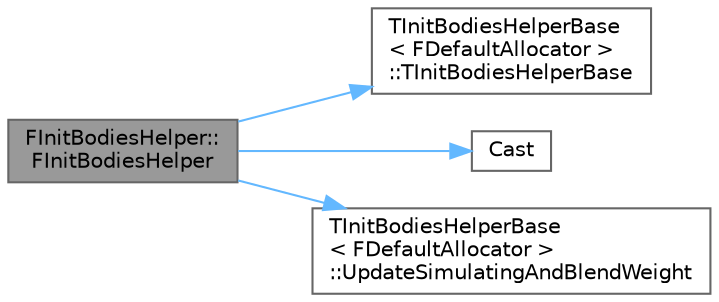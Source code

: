 digraph "FInitBodiesHelper::FInitBodiesHelper"
{
 // INTERACTIVE_SVG=YES
 // LATEX_PDF_SIZE
  bgcolor="transparent";
  edge [fontname=Helvetica,fontsize=10,labelfontname=Helvetica,labelfontsize=10];
  node [fontname=Helvetica,fontsize=10,shape=box,height=0.2,width=0.4];
  rankdir="LR";
  Node1 [id="Node000001",label="FInitBodiesHelper::\lFInitBodiesHelper",height=0.2,width=0.4,color="gray40", fillcolor="grey60", style="filled", fontcolor="black",tooltip=" "];
  Node1 -> Node2 [id="edge1_Node000001_Node000002",color="steelblue1",style="solid",tooltip=" "];
  Node2 [id="Node000002",label="TInitBodiesHelperBase\l\< FDefaultAllocator \>\l::TInitBodiesHelperBase",height=0.2,width=0.4,color="grey40", fillcolor="white", style="filled",URL="$db/d35/structTInitBodiesHelperBase.html#aed65cdbd8efa709e6588f2b68ee8e84b",tooltip=" "];
  Node1 -> Node3 [id="edge2_Node000001_Node000003",color="steelblue1",style="solid",tooltip=" "];
  Node3 [id="Node000003",label="Cast",height=0.2,width=0.4,color="grey40", fillcolor="white", style="filled",URL="$d4/d55/Casts_8h.html#af337187a7ebe36fac35ea41db8a65ba9",tooltip=" "];
  Node1 -> Node4 [id="edge3_Node000001_Node000004",color="steelblue1",style="solid",tooltip=" "];
  Node4 [id="Node000004",label="TInitBodiesHelperBase\l\< FDefaultAllocator \>\l::UpdateSimulatingAndBlendWeight",height=0.2,width=0.4,color="grey40", fillcolor="white", style="filled",URL="$db/d35/structTInitBodiesHelperBase.html#a329a2d6a9381104f6d8532e63a487114",tooltip=" "];
}
